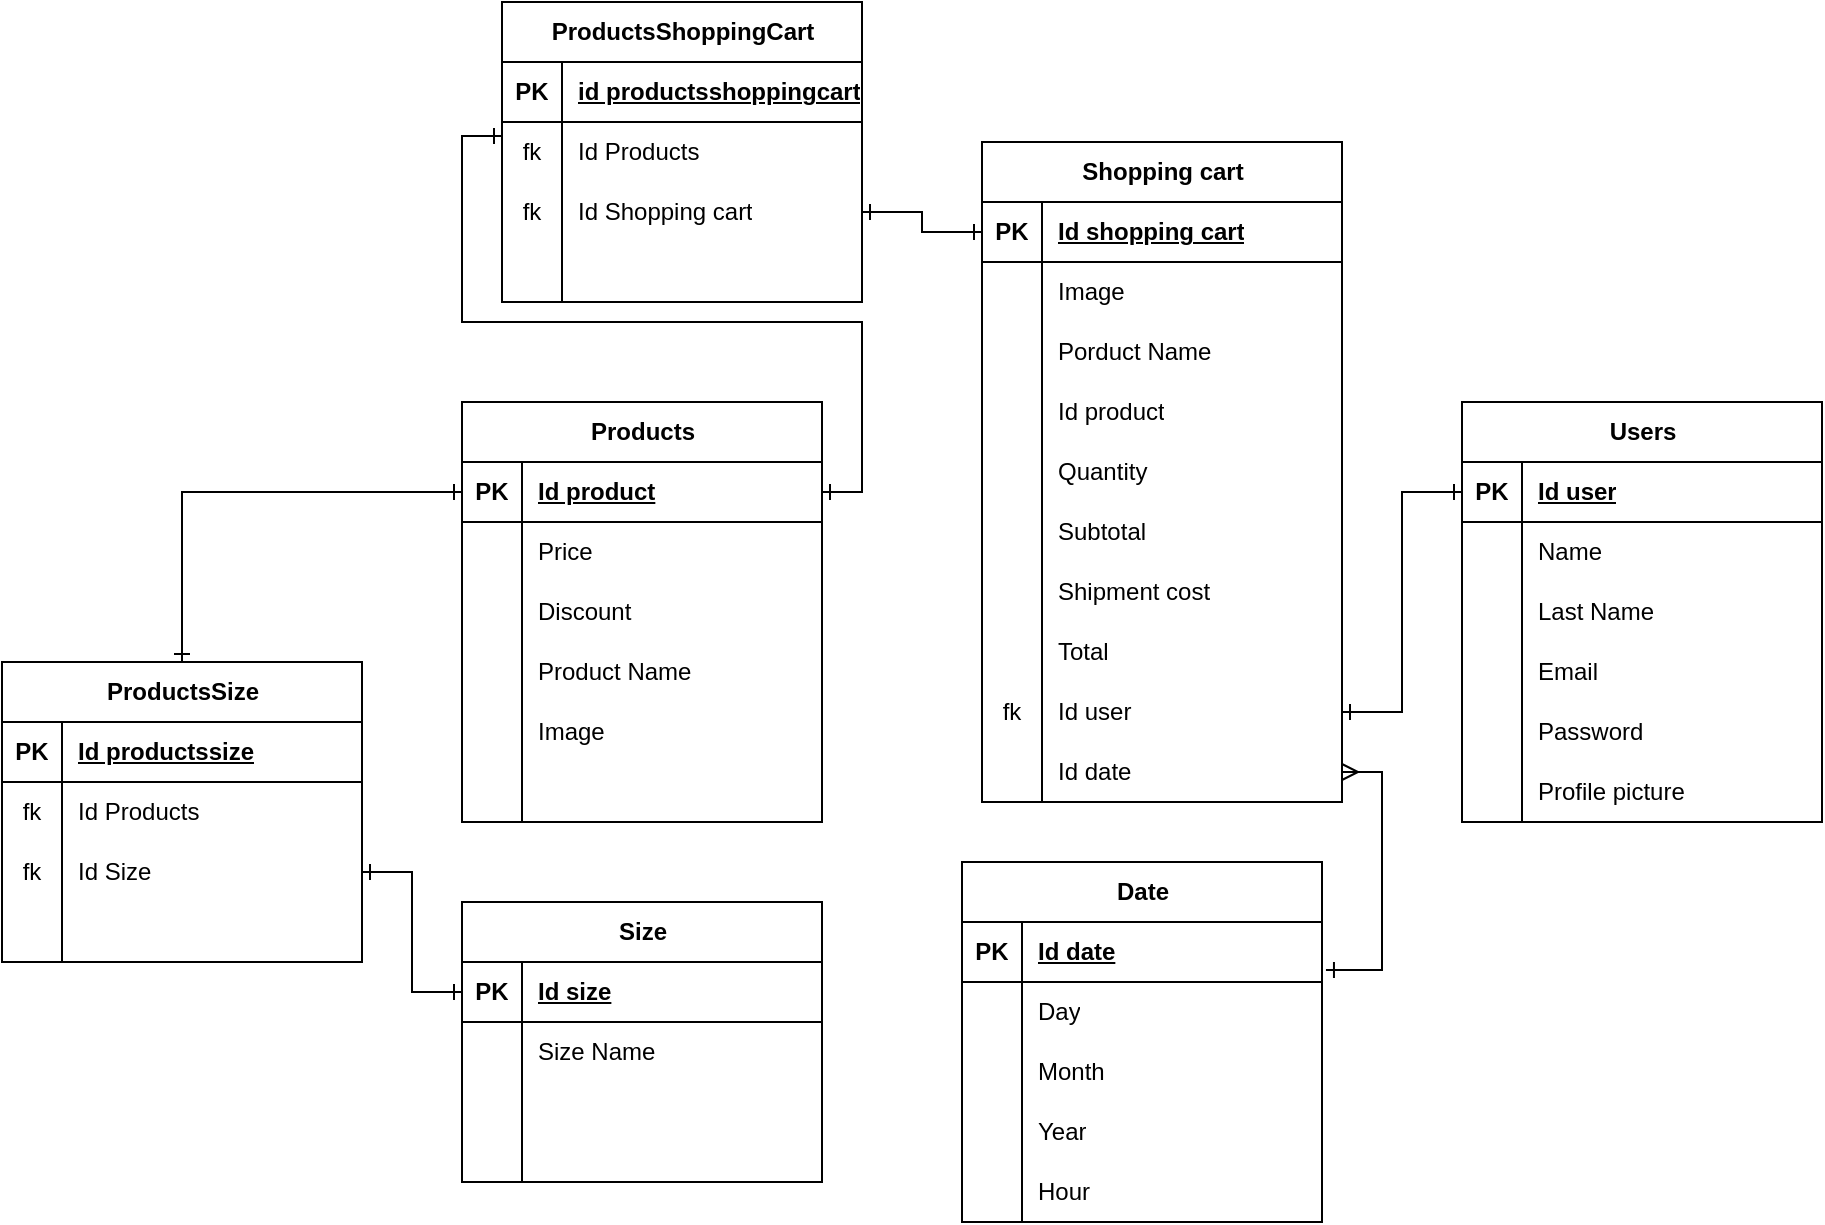 <mxfile>
    <diagram id="R2lEEEUBdFMjLlhIrx00" name="Page-1">
        <mxGraphModel dx="1878" dy="398" grid="1" gridSize="10" guides="1" tooltips="1" connect="1" arrows="1" fold="1" page="1" pageScale="1" pageWidth="850" pageHeight="1100" math="0" shadow="0" extFonts="Permanent Marker^https://fonts.googleapis.com/css?family=Permanent+Marker">
            <root>
                <mxCell id="0"/>
                <mxCell id="1" parent="0"/>
                <mxCell id="eGkO1TdmGo4mzxWNPMlX-27" value="Date" style="shape=table;startSize=30;container=1;collapsible=1;childLayout=tableLayout;fixedRows=1;rowLines=0;fontStyle=1;align=center;resizeLast=1;html=1;" parent="1" vertex="1">
                    <mxGeometry x="400" y="560" width="180" height="180" as="geometry"/>
                </mxCell>
                <mxCell id="eGkO1TdmGo4mzxWNPMlX-28" value="" style="shape=tableRow;horizontal=0;startSize=0;swimlaneHead=0;swimlaneBody=0;fillColor=none;collapsible=0;dropTarget=0;points=[[0,0.5],[1,0.5]];portConstraint=eastwest;top=0;left=0;right=0;bottom=1;" parent="eGkO1TdmGo4mzxWNPMlX-27" vertex="1">
                    <mxGeometry y="30" width="180" height="30" as="geometry"/>
                </mxCell>
                <mxCell id="eGkO1TdmGo4mzxWNPMlX-29" value="PK" style="shape=partialRectangle;connectable=0;fillColor=none;top=0;left=0;bottom=0;right=0;fontStyle=1;overflow=hidden;whiteSpace=wrap;html=1;" parent="eGkO1TdmGo4mzxWNPMlX-28" vertex="1">
                    <mxGeometry width="30" height="30" as="geometry">
                        <mxRectangle width="30" height="30" as="alternateBounds"/>
                    </mxGeometry>
                </mxCell>
                <mxCell id="eGkO1TdmGo4mzxWNPMlX-30" value="Id date" style="shape=partialRectangle;connectable=0;fillColor=none;top=0;left=0;bottom=0;right=0;align=left;spacingLeft=6;fontStyle=5;overflow=hidden;whiteSpace=wrap;html=1;" parent="eGkO1TdmGo4mzxWNPMlX-28" vertex="1">
                    <mxGeometry x="30" width="150" height="30" as="geometry">
                        <mxRectangle width="150" height="30" as="alternateBounds"/>
                    </mxGeometry>
                </mxCell>
                <mxCell id="eGkO1TdmGo4mzxWNPMlX-31" value="" style="shape=tableRow;horizontal=0;startSize=0;swimlaneHead=0;swimlaneBody=0;fillColor=none;collapsible=0;dropTarget=0;points=[[0,0.5],[1,0.5]];portConstraint=eastwest;top=0;left=0;right=0;bottom=0;" parent="eGkO1TdmGo4mzxWNPMlX-27" vertex="1">
                    <mxGeometry y="60" width="180" height="30" as="geometry"/>
                </mxCell>
                <mxCell id="eGkO1TdmGo4mzxWNPMlX-32" value="" style="shape=partialRectangle;connectable=0;fillColor=none;top=0;left=0;bottom=0;right=0;editable=1;overflow=hidden;whiteSpace=wrap;html=1;" parent="eGkO1TdmGo4mzxWNPMlX-31" vertex="1">
                    <mxGeometry width="30" height="30" as="geometry">
                        <mxRectangle width="30" height="30" as="alternateBounds"/>
                    </mxGeometry>
                </mxCell>
                <mxCell id="eGkO1TdmGo4mzxWNPMlX-33" value="Day" style="shape=partialRectangle;connectable=0;fillColor=none;top=0;left=0;bottom=0;right=0;align=left;spacingLeft=6;overflow=hidden;whiteSpace=wrap;html=1;" parent="eGkO1TdmGo4mzxWNPMlX-31" vertex="1">
                    <mxGeometry x="30" width="150" height="30" as="geometry">
                        <mxRectangle width="150" height="30" as="alternateBounds"/>
                    </mxGeometry>
                </mxCell>
                <mxCell id="eGkO1TdmGo4mzxWNPMlX-37" value="" style="shape=tableRow;horizontal=0;startSize=0;swimlaneHead=0;swimlaneBody=0;fillColor=none;collapsible=0;dropTarget=0;points=[[0,0.5],[1,0.5]];portConstraint=eastwest;top=0;left=0;right=0;bottom=0;" parent="eGkO1TdmGo4mzxWNPMlX-27" vertex="1">
                    <mxGeometry y="90" width="180" height="30" as="geometry"/>
                </mxCell>
                <mxCell id="eGkO1TdmGo4mzxWNPMlX-38" value="" style="shape=partialRectangle;connectable=0;fillColor=none;top=0;left=0;bottom=0;right=0;editable=1;overflow=hidden;whiteSpace=wrap;html=1;" parent="eGkO1TdmGo4mzxWNPMlX-37" vertex="1">
                    <mxGeometry width="30" height="30" as="geometry">
                        <mxRectangle width="30" height="30" as="alternateBounds"/>
                    </mxGeometry>
                </mxCell>
                <mxCell id="eGkO1TdmGo4mzxWNPMlX-39" value="Month" style="shape=partialRectangle;connectable=0;fillColor=none;top=0;left=0;bottom=0;right=0;align=left;spacingLeft=6;overflow=hidden;whiteSpace=wrap;html=1;" parent="eGkO1TdmGo4mzxWNPMlX-37" vertex="1">
                    <mxGeometry x="30" width="150" height="30" as="geometry">
                        <mxRectangle width="150" height="30" as="alternateBounds"/>
                    </mxGeometry>
                </mxCell>
                <mxCell id="EqDJo7DRya3hoh7ugbLT-4" value="" style="shape=tableRow;horizontal=0;startSize=0;swimlaneHead=0;swimlaneBody=0;fillColor=none;collapsible=0;dropTarget=0;points=[[0,0.5],[1,0.5]];portConstraint=eastwest;top=0;left=0;right=0;bottom=0;" parent="eGkO1TdmGo4mzxWNPMlX-27" vertex="1">
                    <mxGeometry y="120" width="180" height="30" as="geometry"/>
                </mxCell>
                <mxCell id="EqDJo7DRya3hoh7ugbLT-5" value="" style="shape=partialRectangle;connectable=0;fillColor=none;top=0;left=0;bottom=0;right=0;editable=1;overflow=hidden;whiteSpace=wrap;html=1;" parent="EqDJo7DRya3hoh7ugbLT-4" vertex="1">
                    <mxGeometry width="30" height="30" as="geometry">
                        <mxRectangle width="30" height="30" as="alternateBounds"/>
                    </mxGeometry>
                </mxCell>
                <mxCell id="EqDJo7DRya3hoh7ugbLT-6" value="Year" style="shape=partialRectangle;connectable=0;fillColor=none;top=0;left=0;bottom=0;right=0;align=left;spacingLeft=6;overflow=hidden;whiteSpace=wrap;html=1;" parent="EqDJo7DRya3hoh7ugbLT-4" vertex="1">
                    <mxGeometry x="30" width="150" height="30" as="geometry">
                        <mxRectangle width="150" height="30" as="alternateBounds"/>
                    </mxGeometry>
                </mxCell>
                <mxCell id="EqDJo7DRya3hoh7ugbLT-7" value="" style="shape=tableRow;horizontal=0;startSize=0;swimlaneHead=0;swimlaneBody=0;fillColor=none;collapsible=0;dropTarget=0;points=[[0,0.5],[1,0.5]];portConstraint=eastwest;top=0;left=0;right=0;bottom=0;" parent="eGkO1TdmGo4mzxWNPMlX-27" vertex="1">
                    <mxGeometry y="150" width="180" height="30" as="geometry"/>
                </mxCell>
                <mxCell id="EqDJo7DRya3hoh7ugbLT-8" value="" style="shape=partialRectangle;connectable=0;fillColor=none;top=0;left=0;bottom=0;right=0;editable=1;overflow=hidden;whiteSpace=wrap;html=1;" parent="EqDJo7DRya3hoh7ugbLT-7" vertex="1">
                    <mxGeometry width="30" height="30" as="geometry">
                        <mxRectangle width="30" height="30" as="alternateBounds"/>
                    </mxGeometry>
                </mxCell>
                <mxCell id="EqDJo7DRya3hoh7ugbLT-9" value="Hour" style="shape=partialRectangle;connectable=0;fillColor=none;top=0;left=0;bottom=0;right=0;align=left;spacingLeft=6;overflow=hidden;whiteSpace=wrap;html=1;" parent="EqDJo7DRya3hoh7ugbLT-7" vertex="1">
                    <mxGeometry x="30" width="150" height="30" as="geometry">
                        <mxRectangle width="150" height="30" as="alternateBounds"/>
                    </mxGeometry>
                </mxCell>
                <mxCell id="eGkO1TdmGo4mzxWNPMlX-40" value="Shopping cart" style="shape=table;startSize=30;container=1;collapsible=1;childLayout=tableLayout;fixedRows=1;rowLines=0;fontStyle=1;align=center;resizeLast=1;html=1;" parent="1" vertex="1">
                    <mxGeometry x="410" y="200" width="180" height="330" as="geometry"/>
                </mxCell>
                <mxCell id="eGkO1TdmGo4mzxWNPMlX-41" value="" style="shape=tableRow;horizontal=0;startSize=0;swimlaneHead=0;swimlaneBody=0;fillColor=none;collapsible=0;dropTarget=0;points=[[0,0.5],[1,0.5]];portConstraint=eastwest;top=0;left=0;right=0;bottom=1;" parent="eGkO1TdmGo4mzxWNPMlX-40" vertex="1">
                    <mxGeometry y="30" width="180" height="30" as="geometry"/>
                </mxCell>
                <mxCell id="eGkO1TdmGo4mzxWNPMlX-42" value="PK" style="shape=partialRectangle;connectable=0;fillColor=none;top=0;left=0;bottom=0;right=0;fontStyle=1;overflow=hidden;whiteSpace=wrap;html=1;" parent="eGkO1TdmGo4mzxWNPMlX-41" vertex="1">
                    <mxGeometry width="30" height="30" as="geometry">
                        <mxRectangle width="30" height="30" as="alternateBounds"/>
                    </mxGeometry>
                </mxCell>
                <mxCell id="eGkO1TdmGo4mzxWNPMlX-43" value="Id shopping cart" style="shape=partialRectangle;connectable=0;fillColor=none;top=0;left=0;bottom=0;right=0;align=left;spacingLeft=6;fontStyle=5;overflow=hidden;whiteSpace=wrap;html=1;" parent="eGkO1TdmGo4mzxWNPMlX-41" vertex="1">
                    <mxGeometry x="30" width="150" height="30" as="geometry">
                        <mxRectangle width="150" height="30" as="alternateBounds"/>
                    </mxGeometry>
                </mxCell>
                <mxCell id="eGkO1TdmGo4mzxWNPMlX-44" value="" style="shape=tableRow;horizontal=0;startSize=0;swimlaneHead=0;swimlaneBody=0;fillColor=none;collapsible=0;dropTarget=0;points=[[0,0.5],[1,0.5]];portConstraint=eastwest;top=0;left=0;right=0;bottom=0;" parent="eGkO1TdmGo4mzxWNPMlX-40" vertex="1">
                    <mxGeometry y="60" width="180" height="30" as="geometry"/>
                </mxCell>
                <mxCell id="eGkO1TdmGo4mzxWNPMlX-45" value="" style="shape=partialRectangle;connectable=0;fillColor=none;top=0;left=0;bottom=0;right=0;editable=1;overflow=hidden;whiteSpace=wrap;html=1;" parent="eGkO1TdmGo4mzxWNPMlX-44" vertex="1">
                    <mxGeometry width="30" height="30" as="geometry">
                        <mxRectangle width="30" height="30" as="alternateBounds"/>
                    </mxGeometry>
                </mxCell>
                <mxCell id="eGkO1TdmGo4mzxWNPMlX-46" value="Image" style="shape=partialRectangle;connectable=0;fillColor=none;top=0;left=0;bottom=0;right=0;align=left;spacingLeft=6;overflow=hidden;whiteSpace=wrap;html=1;" parent="eGkO1TdmGo4mzxWNPMlX-44" vertex="1">
                    <mxGeometry x="30" width="150" height="30" as="geometry">
                        <mxRectangle width="150" height="30" as="alternateBounds"/>
                    </mxGeometry>
                </mxCell>
                <mxCell id="eGkO1TdmGo4mzxWNPMlX-47" value="" style="shape=tableRow;horizontal=0;startSize=0;swimlaneHead=0;swimlaneBody=0;fillColor=none;collapsible=0;dropTarget=0;points=[[0,0.5],[1,0.5]];portConstraint=eastwest;top=0;left=0;right=0;bottom=0;" parent="eGkO1TdmGo4mzxWNPMlX-40" vertex="1">
                    <mxGeometry y="90" width="180" height="30" as="geometry"/>
                </mxCell>
                <mxCell id="eGkO1TdmGo4mzxWNPMlX-48" value="" style="shape=partialRectangle;connectable=0;fillColor=none;top=0;left=0;bottom=0;right=0;editable=1;overflow=hidden;whiteSpace=wrap;html=1;" parent="eGkO1TdmGo4mzxWNPMlX-47" vertex="1">
                    <mxGeometry width="30" height="30" as="geometry">
                        <mxRectangle width="30" height="30" as="alternateBounds"/>
                    </mxGeometry>
                </mxCell>
                <mxCell id="eGkO1TdmGo4mzxWNPMlX-49" value="Porduct Name" style="shape=partialRectangle;connectable=0;fillColor=none;top=0;left=0;bottom=0;right=0;align=left;spacingLeft=6;overflow=hidden;whiteSpace=wrap;html=1;" parent="eGkO1TdmGo4mzxWNPMlX-47" vertex="1">
                    <mxGeometry x="30" width="150" height="30" as="geometry">
                        <mxRectangle width="150" height="30" as="alternateBounds"/>
                    </mxGeometry>
                </mxCell>
                <mxCell id="eGkO1TdmGo4mzxWNPMlX-50" value="" style="shape=tableRow;horizontal=0;startSize=0;swimlaneHead=0;swimlaneBody=0;fillColor=none;collapsible=0;dropTarget=0;points=[[0,0.5],[1,0.5]];portConstraint=eastwest;top=0;left=0;right=0;bottom=0;" parent="eGkO1TdmGo4mzxWNPMlX-40" vertex="1">
                    <mxGeometry y="120" width="180" height="30" as="geometry"/>
                </mxCell>
                <mxCell id="eGkO1TdmGo4mzxWNPMlX-51" value="" style="shape=partialRectangle;connectable=0;fillColor=none;top=0;left=0;bottom=0;right=0;editable=1;overflow=hidden;whiteSpace=wrap;html=1;" parent="eGkO1TdmGo4mzxWNPMlX-50" vertex="1">
                    <mxGeometry width="30" height="30" as="geometry">
                        <mxRectangle width="30" height="30" as="alternateBounds"/>
                    </mxGeometry>
                </mxCell>
                <mxCell id="eGkO1TdmGo4mzxWNPMlX-52" value="Id product&lt;br&gt;" style="shape=partialRectangle;connectable=0;fillColor=none;top=0;left=0;bottom=0;right=0;align=left;spacingLeft=6;overflow=hidden;whiteSpace=wrap;html=1;" parent="eGkO1TdmGo4mzxWNPMlX-50" vertex="1">
                    <mxGeometry x="30" width="150" height="30" as="geometry">
                        <mxRectangle width="150" height="30" as="alternateBounds"/>
                    </mxGeometry>
                </mxCell>
                <mxCell id="eGkO1TdmGo4mzxWNPMlX-92" value="" style="shape=tableRow;horizontal=0;startSize=0;swimlaneHead=0;swimlaneBody=0;fillColor=none;collapsible=0;dropTarget=0;points=[[0,0.5],[1,0.5]];portConstraint=eastwest;top=0;left=0;right=0;bottom=0;" parent="eGkO1TdmGo4mzxWNPMlX-40" vertex="1">
                    <mxGeometry y="150" width="180" height="30" as="geometry"/>
                </mxCell>
                <mxCell id="eGkO1TdmGo4mzxWNPMlX-93" value="" style="shape=partialRectangle;connectable=0;fillColor=none;top=0;left=0;bottom=0;right=0;editable=1;overflow=hidden;whiteSpace=wrap;html=1;" parent="eGkO1TdmGo4mzxWNPMlX-92" vertex="1">
                    <mxGeometry width="30" height="30" as="geometry">
                        <mxRectangle width="30" height="30" as="alternateBounds"/>
                    </mxGeometry>
                </mxCell>
                <mxCell id="eGkO1TdmGo4mzxWNPMlX-94" value="Quantity" style="shape=partialRectangle;connectable=0;fillColor=none;top=0;left=0;bottom=0;right=0;align=left;spacingLeft=6;overflow=hidden;whiteSpace=wrap;html=1;" parent="eGkO1TdmGo4mzxWNPMlX-92" vertex="1">
                    <mxGeometry x="30" width="150" height="30" as="geometry">
                        <mxRectangle width="150" height="30" as="alternateBounds"/>
                    </mxGeometry>
                </mxCell>
                <mxCell id="eGkO1TdmGo4mzxWNPMlX-95" value="" style="shape=tableRow;horizontal=0;startSize=0;swimlaneHead=0;swimlaneBody=0;fillColor=none;collapsible=0;dropTarget=0;points=[[0,0.5],[1,0.5]];portConstraint=eastwest;top=0;left=0;right=0;bottom=0;" parent="eGkO1TdmGo4mzxWNPMlX-40" vertex="1">
                    <mxGeometry y="180" width="180" height="30" as="geometry"/>
                </mxCell>
                <mxCell id="eGkO1TdmGo4mzxWNPMlX-96" value="" style="shape=partialRectangle;connectable=0;fillColor=none;top=0;left=0;bottom=0;right=0;editable=1;overflow=hidden;whiteSpace=wrap;html=1;" parent="eGkO1TdmGo4mzxWNPMlX-95" vertex="1">
                    <mxGeometry width="30" height="30" as="geometry">
                        <mxRectangle width="30" height="30" as="alternateBounds"/>
                    </mxGeometry>
                </mxCell>
                <mxCell id="eGkO1TdmGo4mzxWNPMlX-97" value="Subtotal" style="shape=partialRectangle;connectable=0;fillColor=none;top=0;left=0;bottom=0;right=0;align=left;spacingLeft=6;overflow=hidden;whiteSpace=wrap;html=1;" parent="eGkO1TdmGo4mzxWNPMlX-95" vertex="1">
                    <mxGeometry x="30" width="150" height="30" as="geometry">
                        <mxRectangle width="150" height="30" as="alternateBounds"/>
                    </mxGeometry>
                </mxCell>
                <mxCell id="eGkO1TdmGo4mzxWNPMlX-98" value="" style="shape=tableRow;horizontal=0;startSize=0;swimlaneHead=0;swimlaneBody=0;fillColor=none;collapsible=0;dropTarget=0;points=[[0,0.5],[1,0.5]];portConstraint=eastwest;top=0;left=0;right=0;bottom=0;" parent="eGkO1TdmGo4mzxWNPMlX-40" vertex="1">
                    <mxGeometry y="210" width="180" height="30" as="geometry"/>
                </mxCell>
                <mxCell id="eGkO1TdmGo4mzxWNPMlX-99" value="" style="shape=partialRectangle;connectable=0;fillColor=none;top=0;left=0;bottom=0;right=0;editable=1;overflow=hidden;whiteSpace=wrap;html=1;" parent="eGkO1TdmGo4mzxWNPMlX-98" vertex="1">
                    <mxGeometry width="30" height="30" as="geometry">
                        <mxRectangle width="30" height="30" as="alternateBounds"/>
                    </mxGeometry>
                </mxCell>
                <mxCell id="eGkO1TdmGo4mzxWNPMlX-100" value="Shipment cost" style="shape=partialRectangle;connectable=0;fillColor=none;top=0;left=0;bottom=0;right=0;align=left;spacingLeft=6;overflow=hidden;whiteSpace=wrap;html=1;" parent="eGkO1TdmGo4mzxWNPMlX-98" vertex="1">
                    <mxGeometry x="30" width="150" height="30" as="geometry">
                        <mxRectangle width="150" height="30" as="alternateBounds"/>
                    </mxGeometry>
                </mxCell>
                <mxCell id="eGkO1TdmGo4mzxWNPMlX-101" value="" style="shape=tableRow;horizontal=0;startSize=0;swimlaneHead=0;swimlaneBody=0;fillColor=none;collapsible=0;dropTarget=0;points=[[0,0.5],[1,0.5]];portConstraint=eastwest;top=0;left=0;right=0;bottom=0;" parent="eGkO1TdmGo4mzxWNPMlX-40" vertex="1">
                    <mxGeometry y="240" width="180" height="30" as="geometry"/>
                </mxCell>
                <mxCell id="eGkO1TdmGo4mzxWNPMlX-102" value="" style="shape=partialRectangle;connectable=0;fillColor=none;top=0;left=0;bottom=0;right=0;editable=1;overflow=hidden;whiteSpace=wrap;html=1;" parent="eGkO1TdmGo4mzxWNPMlX-101" vertex="1">
                    <mxGeometry width="30" height="30" as="geometry">
                        <mxRectangle width="30" height="30" as="alternateBounds"/>
                    </mxGeometry>
                </mxCell>
                <mxCell id="eGkO1TdmGo4mzxWNPMlX-103" value="Total" style="shape=partialRectangle;connectable=0;fillColor=none;top=0;left=0;bottom=0;right=0;align=left;spacingLeft=6;overflow=hidden;whiteSpace=wrap;html=1;" parent="eGkO1TdmGo4mzxWNPMlX-101" vertex="1">
                    <mxGeometry x="30" width="150" height="30" as="geometry">
                        <mxRectangle width="150" height="30" as="alternateBounds"/>
                    </mxGeometry>
                </mxCell>
                <mxCell id="eGkO1TdmGo4mzxWNPMlX-104" value="" style="shape=tableRow;horizontal=0;startSize=0;swimlaneHead=0;swimlaneBody=0;fillColor=none;collapsible=0;dropTarget=0;points=[[0,0.5],[1,0.5]];portConstraint=eastwest;top=0;left=0;right=0;bottom=0;" parent="eGkO1TdmGo4mzxWNPMlX-40" vertex="1">
                    <mxGeometry y="270" width="180" height="30" as="geometry"/>
                </mxCell>
                <mxCell id="eGkO1TdmGo4mzxWNPMlX-105" value="fk" style="shape=partialRectangle;connectable=0;fillColor=none;top=0;left=0;bottom=0;right=0;editable=1;overflow=hidden;whiteSpace=wrap;html=1;" parent="eGkO1TdmGo4mzxWNPMlX-104" vertex="1">
                    <mxGeometry width="30" height="30" as="geometry">
                        <mxRectangle width="30" height="30" as="alternateBounds"/>
                    </mxGeometry>
                </mxCell>
                <mxCell id="eGkO1TdmGo4mzxWNPMlX-106" value="Id user" style="shape=partialRectangle;connectable=0;fillColor=none;top=0;left=0;bottom=0;right=0;align=left;spacingLeft=6;overflow=hidden;whiteSpace=wrap;html=1;" parent="eGkO1TdmGo4mzxWNPMlX-104" vertex="1">
                    <mxGeometry x="30" width="150" height="30" as="geometry">
                        <mxRectangle width="150" height="30" as="alternateBounds"/>
                    </mxGeometry>
                </mxCell>
                <mxCell id="eGkO1TdmGo4mzxWNPMlX-107" value="" style="shape=tableRow;horizontal=0;startSize=0;swimlaneHead=0;swimlaneBody=0;fillColor=none;collapsible=0;dropTarget=0;points=[[0,0.5],[1,0.5]];portConstraint=eastwest;top=0;left=0;right=0;bottom=0;" parent="eGkO1TdmGo4mzxWNPMlX-40" vertex="1">
                    <mxGeometry y="300" width="180" height="30" as="geometry"/>
                </mxCell>
                <mxCell id="eGkO1TdmGo4mzxWNPMlX-108" value="" style="shape=partialRectangle;connectable=0;fillColor=none;top=0;left=0;bottom=0;right=0;editable=1;overflow=hidden;whiteSpace=wrap;html=1;" parent="eGkO1TdmGo4mzxWNPMlX-107" vertex="1">
                    <mxGeometry width="30" height="30" as="geometry">
                        <mxRectangle width="30" height="30" as="alternateBounds"/>
                    </mxGeometry>
                </mxCell>
                <mxCell id="eGkO1TdmGo4mzxWNPMlX-109" value="Id date" style="shape=partialRectangle;connectable=0;fillColor=none;top=0;left=0;bottom=0;right=0;align=left;spacingLeft=6;overflow=hidden;whiteSpace=wrap;html=1;" parent="eGkO1TdmGo4mzxWNPMlX-107" vertex="1">
                    <mxGeometry x="30" width="150" height="30" as="geometry">
                        <mxRectangle width="150" height="30" as="alternateBounds"/>
                    </mxGeometry>
                </mxCell>
                <mxCell id="eGkO1TdmGo4mzxWNPMlX-66" value="Products" style="shape=table;startSize=30;container=1;collapsible=1;childLayout=tableLayout;fixedRows=1;rowLines=0;fontStyle=1;align=center;resizeLast=1;html=1;" parent="1" vertex="1">
                    <mxGeometry x="150" y="330" width="180" height="210" as="geometry"/>
                </mxCell>
                <mxCell id="eGkO1TdmGo4mzxWNPMlX-67" value="" style="shape=tableRow;horizontal=0;startSize=0;swimlaneHead=0;swimlaneBody=0;fillColor=none;collapsible=0;dropTarget=0;points=[[0,0.5],[1,0.5]];portConstraint=eastwest;top=0;left=0;right=0;bottom=1;" parent="eGkO1TdmGo4mzxWNPMlX-66" vertex="1">
                    <mxGeometry y="30" width="180" height="30" as="geometry"/>
                </mxCell>
                <mxCell id="eGkO1TdmGo4mzxWNPMlX-68" value="PK" style="shape=partialRectangle;connectable=0;fillColor=none;top=0;left=0;bottom=0;right=0;fontStyle=1;overflow=hidden;whiteSpace=wrap;html=1;" parent="eGkO1TdmGo4mzxWNPMlX-67" vertex="1">
                    <mxGeometry width="30" height="30" as="geometry">
                        <mxRectangle width="30" height="30" as="alternateBounds"/>
                    </mxGeometry>
                </mxCell>
                <mxCell id="eGkO1TdmGo4mzxWNPMlX-69" value="Id product" style="shape=partialRectangle;connectable=0;fillColor=none;top=0;left=0;bottom=0;right=0;align=left;spacingLeft=6;fontStyle=5;overflow=hidden;whiteSpace=wrap;html=1;" parent="eGkO1TdmGo4mzxWNPMlX-67" vertex="1">
                    <mxGeometry x="30" width="150" height="30" as="geometry">
                        <mxRectangle width="150" height="30" as="alternateBounds"/>
                    </mxGeometry>
                </mxCell>
                <mxCell id="eGkO1TdmGo4mzxWNPMlX-70" value="" style="shape=tableRow;horizontal=0;startSize=0;swimlaneHead=0;swimlaneBody=0;fillColor=none;collapsible=0;dropTarget=0;points=[[0,0.5],[1,0.5]];portConstraint=eastwest;top=0;left=0;right=0;bottom=0;" parent="eGkO1TdmGo4mzxWNPMlX-66" vertex="1">
                    <mxGeometry y="60" width="180" height="30" as="geometry"/>
                </mxCell>
                <mxCell id="eGkO1TdmGo4mzxWNPMlX-71" value="" style="shape=partialRectangle;connectable=0;fillColor=none;top=0;left=0;bottom=0;right=0;editable=1;overflow=hidden;whiteSpace=wrap;html=1;" parent="eGkO1TdmGo4mzxWNPMlX-70" vertex="1">
                    <mxGeometry width="30" height="30" as="geometry">
                        <mxRectangle width="30" height="30" as="alternateBounds"/>
                    </mxGeometry>
                </mxCell>
                <mxCell id="eGkO1TdmGo4mzxWNPMlX-72" value="Price" style="shape=partialRectangle;connectable=0;fillColor=none;top=0;left=0;bottom=0;right=0;align=left;spacingLeft=6;overflow=hidden;whiteSpace=wrap;html=1;" parent="eGkO1TdmGo4mzxWNPMlX-70" vertex="1">
                    <mxGeometry x="30" width="150" height="30" as="geometry">
                        <mxRectangle width="150" height="30" as="alternateBounds"/>
                    </mxGeometry>
                </mxCell>
                <mxCell id="eGkO1TdmGo4mzxWNPMlX-73" value="" style="shape=tableRow;horizontal=0;startSize=0;swimlaneHead=0;swimlaneBody=0;fillColor=none;collapsible=0;dropTarget=0;points=[[0,0.5],[1,0.5]];portConstraint=eastwest;top=0;left=0;right=0;bottom=0;" parent="eGkO1TdmGo4mzxWNPMlX-66" vertex="1">
                    <mxGeometry y="90" width="180" height="30" as="geometry"/>
                </mxCell>
                <mxCell id="eGkO1TdmGo4mzxWNPMlX-74" value="" style="shape=partialRectangle;connectable=0;fillColor=none;top=0;left=0;bottom=0;right=0;editable=1;overflow=hidden;whiteSpace=wrap;html=1;" parent="eGkO1TdmGo4mzxWNPMlX-73" vertex="1">
                    <mxGeometry width="30" height="30" as="geometry">
                        <mxRectangle width="30" height="30" as="alternateBounds"/>
                    </mxGeometry>
                </mxCell>
                <mxCell id="eGkO1TdmGo4mzxWNPMlX-75" value="Discount" style="shape=partialRectangle;connectable=0;fillColor=none;top=0;left=0;bottom=0;right=0;align=left;spacingLeft=6;overflow=hidden;whiteSpace=wrap;html=1;" parent="eGkO1TdmGo4mzxWNPMlX-73" vertex="1">
                    <mxGeometry x="30" width="150" height="30" as="geometry">
                        <mxRectangle width="150" height="30" as="alternateBounds"/>
                    </mxGeometry>
                </mxCell>
                <mxCell id="eGkO1TdmGo4mzxWNPMlX-76" value="" style="shape=tableRow;horizontal=0;startSize=0;swimlaneHead=0;swimlaneBody=0;fillColor=none;collapsible=0;dropTarget=0;points=[[0,0.5],[1,0.5]];portConstraint=eastwest;top=0;left=0;right=0;bottom=0;" parent="eGkO1TdmGo4mzxWNPMlX-66" vertex="1">
                    <mxGeometry y="120" width="180" height="30" as="geometry"/>
                </mxCell>
                <mxCell id="eGkO1TdmGo4mzxWNPMlX-77" value="" style="shape=partialRectangle;connectable=0;fillColor=none;top=0;left=0;bottom=0;right=0;editable=1;overflow=hidden;whiteSpace=wrap;html=1;" parent="eGkO1TdmGo4mzxWNPMlX-76" vertex="1">
                    <mxGeometry width="30" height="30" as="geometry">
                        <mxRectangle width="30" height="30" as="alternateBounds"/>
                    </mxGeometry>
                </mxCell>
                <mxCell id="eGkO1TdmGo4mzxWNPMlX-78" value="Product Name" style="shape=partialRectangle;connectable=0;fillColor=none;top=0;left=0;bottom=0;right=0;align=left;spacingLeft=6;overflow=hidden;whiteSpace=wrap;html=1;" parent="eGkO1TdmGo4mzxWNPMlX-76" vertex="1">
                    <mxGeometry x="30" width="150" height="30" as="geometry">
                        <mxRectangle width="150" height="30" as="alternateBounds"/>
                    </mxGeometry>
                </mxCell>
                <mxCell id="eGkO1TdmGo4mzxWNPMlX-110" value="" style="shape=tableRow;horizontal=0;startSize=0;swimlaneHead=0;swimlaneBody=0;fillColor=none;collapsible=0;dropTarget=0;points=[[0,0.5],[1,0.5]];portConstraint=eastwest;top=0;left=0;right=0;bottom=0;" parent="eGkO1TdmGo4mzxWNPMlX-66" vertex="1">
                    <mxGeometry y="150" width="180" height="30" as="geometry"/>
                </mxCell>
                <mxCell id="eGkO1TdmGo4mzxWNPMlX-111" value="" style="shape=partialRectangle;connectable=0;fillColor=none;top=0;left=0;bottom=0;right=0;editable=1;overflow=hidden;whiteSpace=wrap;html=1;" parent="eGkO1TdmGo4mzxWNPMlX-110" vertex="1">
                    <mxGeometry width="30" height="30" as="geometry">
                        <mxRectangle width="30" height="30" as="alternateBounds"/>
                    </mxGeometry>
                </mxCell>
                <mxCell id="eGkO1TdmGo4mzxWNPMlX-112" value="Image" style="shape=partialRectangle;connectable=0;fillColor=none;top=0;left=0;bottom=0;right=0;align=left;spacingLeft=6;overflow=hidden;whiteSpace=wrap;html=1;" parent="eGkO1TdmGo4mzxWNPMlX-110" vertex="1">
                    <mxGeometry x="30" width="150" height="30" as="geometry">
                        <mxRectangle width="150" height="30" as="alternateBounds"/>
                    </mxGeometry>
                </mxCell>
                <mxCell id="eGkO1TdmGo4mzxWNPMlX-113" value="" style="shape=tableRow;horizontal=0;startSize=0;swimlaneHead=0;swimlaneBody=0;fillColor=none;collapsible=0;dropTarget=0;points=[[0,0.5],[1,0.5]];portConstraint=eastwest;top=0;left=0;right=0;bottom=0;" parent="eGkO1TdmGo4mzxWNPMlX-66" vertex="1">
                    <mxGeometry y="180" width="180" height="30" as="geometry"/>
                </mxCell>
                <mxCell id="eGkO1TdmGo4mzxWNPMlX-114" value="" style="shape=partialRectangle;connectable=0;fillColor=none;top=0;left=0;bottom=0;right=0;editable=1;overflow=hidden;whiteSpace=wrap;html=1;" parent="eGkO1TdmGo4mzxWNPMlX-113" vertex="1">
                    <mxGeometry width="30" height="30" as="geometry">
                        <mxRectangle width="30" height="30" as="alternateBounds"/>
                    </mxGeometry>
                </mxCell>
                <mxCell id="eGkO1TdmGo4mzxWNPMlX-115" value="" style="shape=partialRectangle;connectable=0;fillColor=none;top=0;left=0;bottom=0;right=0;align=left;spacingLeft=6;overflow=hidden;whiteSpace=wrap;html=1;" parent="eGkO1TdmGo4mzxWNPMlX-113" vertex="1">
                    <mxGeometry x="30" width="150" height="30" as="geometry">
                        <mxRectangle width="150" height="30" as="alternateBounds"/>
                    </mxGeometry>
                </mxCell>
                <mxCell id="eGkO1TdmGo4mzxWNPMlX-79" value="Size" style="shape=table;startSize=30;container=1;collapsible=1;childLayout=tableLayout;fixedRows=1;rowLines=0;fontStyle=1;align=center;resizeLast=1;html=1;" parent="1" vertex="1">
                    <mxGeometry x="150" y="580" width="180" height="140" as="geometry"/>
                </mxCell>
                <mxCell id="eGkO1TdmGo4mzxWNPMlX-80" value="" style="shape=tableRow;horizontal=0;startSize=0;swimlaneHead=0;swimlaneBody=0;fillColor=none;collapsible=0;dropTarget=0;points=[[0,0.5],[1,0.5]];portConstraint=eastwest;top=0;left=0;right=0;bottom=1;" parent="eGkO1TdmGo4mzxWNPMlX-79" vertex="1">
                    <mxGeometry y="30" width="180" height="30" as="geometry"/>
                </mxCell>
                <mxCell id="eGkO1TdmGo4mzxWNPMlX-81" value="PK" style="shape=partialRectangle;connectable=0;fillColor=none;top=0;left=0;bottom=0;right=0;fontStyle=1;overflow=hidden;whiteSpace=wrap;html=1;" parent="eGkO1TdmGo4mzxWNPMlX-80" vertex="1">
                    <mxGeometry width="30" height="30" as="geometry">
                        <mxRectangle width="30" height="30" as="alternateBounds"/>
                    </mxGeometry>
                </mxCell>
                <mxCell id="eGkO1TdmGo4mzxWNPMlX-82" value="Id size" style="shape=partialRectangle;connectable=0;fillColor=none;top=0;left=0;bottom=0;right=0;align=left;spacingLeft=6;fontStyle=5;overflow=hidden;whiteSpace=wrap;html=1;" parent="eGkO1TdmGo4mzxWNPMlX-80" vertex="1">
                    <mxGeometry x="30" width="150" height="30" as="geometry">
                        <mxRectangle width="150" height="30" as="alternateBounds"/>
                    </mxGeometry>
                </mxCell>
                <mxCell id="eGkO1TdmGo4mzxWNPMlX-83" value="" style="shape=tableRow;horizontal=0;startSize=0;swimlaneHead=0;swimlaneBody=0;fillColor=none;collapsible=0;dropTarget=0;points=[[0,0.5],[1,0.5]];portConstraint=eastwest;top=0;left=0;right=0;bottom=0;" parent="eGkO1TdmGo4mzxWNPMlX-79" vertex="1">
                    <mxGeometry y="60" width="180" height="30" as="geometry"/>
                </mxCell>
                <mxCell id="eGkO1TdmGo4mzxWNPMlX-84" value="" style="shape=partialRectangle;connectable=0;fillColor=none;top=0;left=0;bottom=0;right=0;editable=1;overflow=hidden;whiteSpace=wrap;html=1;" parent="eGkO1TdmGo4mzxWNPMlX-83" vertex="1">
                    <mxGeometry width="30" height="30" as="geometry">
                        <mxRectangle width="30" height="30" as="alternateBounds"/>
                    </mxGeometry>
                </mxCell>
                <mxCell id="eGkO1TdmGo4mzxWNPMlX-85" value="Size Name" style="shape=partialRectangle;connectable=0;fillColor=none;top=0;left=0;bottom=0;right=0;align=left;spacingLeft=6;overflow=hidden;whiteSpace=wrap;html=1;" parent="eGkO1TdmGo4mzxWNPMlX-83" vertex="1">
                    <mxGeometry x="30" width="150" height="30" as="geometry">
                        <mxRectangle width="150" height="30" as="alternateBounds"/>
                    </mxGeometry>
                </mxCell>
                <mxCell id="eGkO1TdmGo4mzxWNPMlX-86" value="" style="shape=tableRow;horizontal=0;startSize=0;swimlaneHead=0;swimlaneBody=0;fillColor=none;collapsible=0;dropTarget=0;points=[[0,0.5],[1,0.5]];portConstraint=eastwest;top=0;left=0;right=0;bottom=0;" parent="eGkO1TdmGo4mzxWNPMlX-79" vertex="1">
                    <mxGeometry y="90" width="180" height="20" as="geometry"/>
                </mxCell>
                <mxCell id="eGkO1TdmGo4mzxWNPMlX-87" value="" style="shape=partialRectangle;connectable=0;fillColor=none;top=0;left=0;bottom=0;right=0;editable=1;overflow=hidden;whiteSpace=wrap;html=1;" parent="eGkO1TdmGo4mzxWNPMlX-86" vertex="1">
                    <mxGeometry width="30" height="20" as="geometry">
                        <mxRectangle width="30" height="20" as="alternateBounds"/>
                    </mxGeometry>
                </mxCell>
                <mxCell id="eGkO1TdmGo4mzxWNPMlX-88" value="" style="shape=partialRectangle;connectable=0;fillColor=none;top=0;left=0;bottom=0;right=0;align=left;spacingLeft=6;overflow=hidden;whiteSpace=wrap;html=1;" parent="eGkO1TdmGo4mzxWNPMlX-86" vertex="1">
                    <mxGeometry x="30" width="150" height="20" as="geometry">
                        <mxRectangle width="150" height="20" as="alternateBounds"/>
                    </mxGeometry>
                </mxCell>
                <mxCell id="eGkO1TdmGo4mzxWNPMlX-89" value="" style="shape=tableRow;horizontal=0;startSize=0;swimlaneHead=0;swimlaneBody=0;fillColor=none;collapsible=0;dropTarget=0;points=[[0,0.5],[1,0.5]];portConstraint=eastwest;top=0;left=0;right=0;bottom=0;" parent="eGkO1TdmGo4mzxWNPMlX-79" vertex="1">
                    <mxGeometry y="110" width="180" height="30" as="geometry"/>
                </mxCell>
                <mxCell id="eGkO1TdmGo4mzxWNPMlX-90" value="" style="shape=partialRectangle;connectable=0;fillColor=none;top=0;left=0;bottom=0;right=0;editable=1;overflow=hidden;whiteSpace=wrap;html=1;" parent="eGkO1TdmGo4mzxWNPMlX-89" vertex="1">
                    <mxGeometry width="30" height="30" as="geometry">
                        <mxRectangle width="30" height="30" as="alternateBounds"/>
                    </mxGeometry>
                </mxCell>
                <mxCell id="eGkO1TdmGo4mzxWNPMlX-91" value="" style="shape=partialRectangle;connectable=0;fillColor=none;top=0;left=0;bottom=0;right=0;align=left;spacingLeft=6;overflow=hidden;whiteSpace=wrap;html=1;" parent="eGkO1TdmGo4mzxWNPMlX-89" vertex="1">
                    <mxGeometry x="30" width="150" height="30" as="geometry">
                        <mxRectangle width="150" height="30" as="alternateBounds"/>
                    </mxGeometry>
                </mxCell>
                <mxCell id="eGkO1TdmGo4mzxWNPMlX-155" value="Users" style="shape=table;startSize=30;container=1;collapsible=1;childLayout=tableLayout;fixedRows=1;rowLines=0;fontStyle=1;align=center;resizeLast=1;html=1;" parent="1" vertex="1">
                    <mxGeometry x="650" y="330" width="180" height="210" as="geometry"/>
                </mxCell>
                <mxCell id="eGkO1TdmGo4mzxWNPMlX-156" value="" style="shape=tableRow;horizontal=0;startSize=0;swimlaneHead=0;swimlaneBody=0;fillColor=none;collapsible=0;dropTarget=0;points=[[0,0.5],[1,0.5]];portConstraint=eastwest;top=0;left=0;right=0;bottom=1;" parent="eGkO1TdmGo4mzxWNPMlX-155" vertex="1">
                    <mxGeometry y="30" width="180" height="30" as="geometry"/>
                </mxCell>
                <mxCell id="eGkO1TdmGo4mzxWNPMlX-157" value="PK" style="shape=partialRectangle;connectable=0;fillColor=none;top=0;left=0;bottom=0;right=0;fontStyle=1;overflow=hidden;whiteSpace=wrap;html=1;" parent="eGkO1TdmGo4mzxWNPMlX-156" vertex="1">
                    <mxGeometry width="30" height="30" as="geometry">
                        <mxRectangle width="30" height="30" as="alternateBounds"/>
                    </mxGeometry>
                </mxCell>
                <mxCell id="eGkO1TdmGo4mzxWNPMlX-158" value="Id user" style="shape=partialRectangle;connectable=0;fillColor=none;top=0;left=0;bottom=0;right=0;align=left;spacingLeft=6;fontStyle=5;overflow=hidden;whiteSpace=wrap;html=1;" parent="eGkO1TdmGo4mzxWNPMlX-156" vertex="1">
                    <mxGeometry x="30" width="150" height="30" as="geometry">
                        <mxRectangle width="150" height="30" as="alternateBounds"/>
                    </mxGeometry>
                </mxCell>
                <mxCell id="eGkO1TdmGo4mzxWNPMlX-159" value="" style="shape=tableRow;horizontal=0;startSize=0;swimlaneHead=0;swimlaneBody=0;fillColor=none;collapsible=0;dropTarget=0;points=[[0,0.5],[1,0.5]];portConstraint=eastwest;top=0;left=0;right=0;bottom=0;" parent="eGkO1TdmGo4mzxWNPMlX-155" vertex="1">
                    <mxGeometry y="60" width="180" height="30" as="geometry"/>
                </mxCell>
                <mxCell id="eGkO1TdmGo4mzxWNPMlX-160" value="" style="shape=partialRectangle;connectable=0;fillColor=none;top=0;left=0;bottom=0;right=0;editable=1;overflow=hidden;whiteSpace=wrap;html=1;" parent="eGkO1TdmGo4mzxWNPMlX-159" vertex="1">
                    <mxGeometry width="30" height="30" as="geometry">
                        <mxRectangle width="30" height="30" as="alternateBounds"/>
                    </mxGeometry>
                </mxCell>
                <mxCell id="eGkO1TdmGo4mzxWNPMlX-161" value="Name" style="shape=partialRectangle;connectable=0;fillColor=none;top=0;left=0;bottom=0;right=0;align=left;spacingLeft=6;overflow=hidden;whiteSpace=wrap;html=1;" parent="eGkO1TdmGo4mzxWNPMlX-159" vertex="1">
                    <mxGeometry x="30" width="150" height="30" as="geometry">
                        <mxRectangle width="150" height="30" as="alternateBounds"/>
                    </mxGeometry>
                </mxCell>
                <mxCell id="eGkO1TdmGo4mzxWNPMlX-162" value="" style="shape=tableRow;horizontal=0;startSize=0;swimlaneHead=0;swimlaneBody=0;fillColor=none;collapsible=0;dropTarget=0;points=[[0,0.5],[1,0.5]];portConstraint=eastwest;top=0;left=0;right=0;bottom=0;" parent="eGkO1TdmGo4mzxWNPMlX-155" vertex="1">
                    <mxGeometry y="90" width="180" height="30" as="geometry"/>
                </mxCell>
                <mxCell id="eGkO1TdmGo4mzxWNPMlX-163" value="" style="shape=partialRectangle;connectable=0;fillColor=none;top=0;left=0;bottom=0;right=0;editable=1;overflow=hidden;whiteSpace=wrap;html=1;" parent="eGkO1TdmGo4mzxWNPMlX-162" vertex="1">
                    <mxGeometry width="30" height="30" as="geometry">
                        <mxRectangle width="30" height="30" as="alternateBounds"/>
                    </mxGeometry>
                </mxCell>
                <mxCell id="eGkO1TdmGo4mzxWNPMlX-164" value="Last Name" style="shape=partialRectangle;connectable=0;fillColor=none;top=0;left=0;bottom=0;right=0;align=left;spacingLeft=6;overflow=hidden;whiteSpace=wrap;html=1;" parent="eGkO1TdmGo4mzxWNPMlX-162" vertex="1">
                    <mxGeometry x="30" width="150" height="30" as="geometry">
                        <mxRectangle width="150" height="30" as="alternateBounds"/>
                    </mxGeometry>
                </mxCell>
                <mxCell id="eGkO1TdmGo4mzxWNPMlX-165" value="" style="shape=tableRow;horizontal=0;startSize=0;swimlaneHead=0;swimlaneBody=0;fillColor=none;collapsible=0;dropTarget=0;points=[[0,0.5],[1,0.5]];portConstraint=eastwest;top=0;left=0;right=0;bottom=0;" parent="eGkO1TdmGo4mzxWNPMlX-155" vertex="1">
                    <mxGeometry y="120" width="180" height="30" as="geometry"/>
                </mxCell>
                <mxCell id="eGkO1TdmGo4mzxWNPMlX-166" value="" style="shape=partialRectangle;connectable=0;fillColor=none;top=0;left=0;bottom=0;right=0;editable=1;overflow=hidden;whiteSpace=wrap;html=1;" parent="eGkO1TdmGo4mzxWNPMlX-165" vertex="1">
                    <mxGeometry width="30" height="30" as="geometry">
                        <mxRectangle width="30" height="30" as="alternateBounds"/>
                    </mxGeometry>
                </mxCell>
                <mxCell id="eGkO1TdmGo4mzxWNPMlX-167" value="Email" style="shape=partialRectangle;connectable=0;fillColor=none;top=0;left=0;bottom=0;right=0;align=left;spacingLeft=6;overflow=hidden;whiteSpace=wrap;html=1;" parent="eGkO1TdmGo4mzxWNPMlX-165" vertex="1">
                    <mxGeometry x="30" width="150" height="30" as="geometry">
                        <mxRectangle width="150" height="30" as="alternateBounds"/>
                    </mxGeometry>
                </mxCell>
                <mxCell id="eGkO1TdmGo4mzxWNPMlX-168" value="" style="shape=tableRow;horizontal=0;startSize=0;swimlaneHead=0;swimlaneBody=0;fillColor=none;collapsible=0;dropTarget=0;points=[[0,0.5],[1,0.5]];portConstraint=eastwest;top=0;left=0;right=0;bottom=0;" parent="eGkO1TdmGo4mzxWNPMlX-155" vertex="1">
                    <mxGeometry y="150" width="180" height="30" as="geometry"/>
                </mxCell>
                <mxCell id="eGkO1TdmGo4mzxWNPMlX-169" value="" style="shape=partialRectangle;connectable=0;fillColor=none;top=0;left=0;bottom=0;right=0;editable=1;overflow=hidden;whiteSpace=wrap;html=1;" parent="eGkO1TdmGo4mzxWNPMlX-168" vertex="1">
                    <mxGeometry width="30" height="30" as="geometry">
                        <mxRectangle width="30" height="30" as="alternateBounds"/>
                    </mxGeometry>
                </mxCell>
                <mxCell id="eGkO1TdmGo4mzxWNPMlX-170" value="Password" style="shape=partialRectangle;connectable=0;fillColor=none;top=0;left=0;bottom=0;right=0;align=left;spacingLeft=6;overflow=hidden;whiteSpace=wrap;html=1;" parent="eGkO1TdmGo4mzxWNPMlX-168" vertex="1">
                    <mxGeometry x="30" width="150" height="30" as="geometry">
                        <mxRectangle width="150" height="30" as="alternateBounds"/>
                    </mxGeometry>
                </mxCell>
                <mxCell id="eGkO1TdmGo4mzxWNPMlX-171" value="" style="shape=tableRow;horizontal=0;startSize=0;swimlaneHead=0;swimlaneBody=0;fillColor=none;collapsible=0;dropTarget=0;points=[[0,0.5],[1,0.5]];portConstraint=eastwest;top=0;left=0;right=0;bottom=0;" parent="eGkO1TdmGo4mzxWNPMlX-155" vertex="1">
                    <mxGeometry y="180" width="180" height="30" as="geometry"/>
                </mxCell>
                <mxCell id="eGkO1TdmGo4mzxWNPMlX-172" value="" style="shape=partialRectangle;connectable=0;fillColor=none;top=0;left=0;bottom=0;right=0;editable=1;overflow=hidden;whiteSpace=wrap;html=1;" parent="eGkO1TdmGo4mzxWNPMlX-171" vertex="1">
                    <mxGeometry width="30" height="30" as="geometry">
                        <mxRectangle width="30" height="30" as="alternateBounds"/>
                    </mxGeometry>
                </mxCell>
                <mxCell id="eGkO1TdmGo4mzxWNPMlX-173" value="Profile picture" style="shape=partialRectangle;connectable=0;fillColor=none;top=0;left=0;bottom=0;right=0;align=left;spacingLeft=6;overflow=hidden;whiteSpace=wrap;html=1;" parent="eGkO1TdmGo4mzxWNPMlX-171" vertex="1">
                    <mxGeometry x="30" width="150" height="30" as="geometry">
                        <mxRectangle width="150" height="30" as="alternateBounds"/>
                    </mxGeometry>
                </mxCell>
                <mxCell id="eGkO1TdmGo4mzxWNPMlX-176" style="edgeStyle=orthogonalEdgeStyle;rounded=0;orthogonalLoop=1;jettySize=auto;html=1;exitX=0;exitY=0.5;exitDx=0;exitDy=0;startArrow=ERone;startFill=0;endArrow=ERone;endFill=0;" parent="1" source="eGkO1TdmGo4mzxWNPMlX-156" target="eGkO1TdmGo4mzxWNPMlX-104" edge="1">
                    <mxGeometry relative="1" as="geometry"/>
                </mxCell>
                <mxCell id="eGkO1TdmGo4mzxWNPMlX-179" style="edgeStyle=orthogonalEdgeStyle;rounded=0;orthogonalLoop=1;jettySize=auto;html=1;exitX=1;exitY=0.5;exitDx=0;exitDy=0;entryX=1.011;entryY=0.8;entryDx=0;entryDy=0;entryPerimeter=0;startArrow=ERmany;startFill=0;endArrow=ERone;endFill=0;" parent="1" source="eGkO1TdmGo4mzxWNPMlX-107" target="eGkO1TdmGo4mzxWNPMlX-28" edge="1">
                    <mxGeometry relative="1" as="geometry"/>
                </mxCell>
                <mxCell id="eGkO1TdmGo4mzxWNPMlX-180" value="ProductsShoppingCart" style="shape=table;startSize=30;container=1;collapsible=1;childLayout=tableLayout;fixedRows=1;rowLines=0;fontStyle=1;align=center;resizeLast=1;html=1;" parent="1" vertex="1">
                    <mxGeometry x="170" y="130" width="180" height="150" as="geometry"/>
                </mxCell>
                <mxCell id="eGkO1TdmGo4mzxWNPMlX-181" value="" style="shape=tableRow;horizontal=0;startSize=0;swimlaneHead=0;swimlaneBody=0;fillColor=none;collapsible=0;dropTarget=0;points=[[0,0.5],[1,0.5]];portConstraint=eastwest;top=0;left=0;right=0;bottom=1;" parent="eGkO1TdmGo4mzxWNPMlX-180" vertex="1">
                    <mxGeometry y="30" width="180" height="30" as="geometry"/>
                </mxCell>
                <mxCell id="eGkO1TdmGo4mzxWNPMlX-182" value="PK" style="shape=partialRectangle;connectable=0;fillColor=none;top=0;left=0;bottom=0;right=0;fontStyle=1;overflow=hidden;whiteSpace=wrap;html=1;" parent="eGkO1TdmGo4mzxWNPMlX-181" vertex="1">
                    <mxGeometry width="30" height="30" as="geometry">
                        <mxRectangle width="30" height="30" as="alternateBounds"/>
                    </mxGeometry>
                </mxCell>
                <mxCell id="eGkO1TdmGo4mzxWNPMlX-183" value="id productsshoppingcart" style="shape=partialRectangle;connectable=0;fillColor=none;top=0;left=0;bottom=0;right=0;align=left;spacingLeft=6;fontStyle=5;overflow=hidden;whiteSpace=wrap;html=1;" parent="eGkO1TdmGo4mzxWNPMlX-181" vertex="1">
                    <mxGeometry x="30" width="150" height="30" as="geometry">
                        <mxRectangle width="150" height="30" as="alternateBounds"/>
                    </mxGeometry>
                </mxCell>
                <mxCell id="eGkO1TdmGo4mzxWNPMlX-184" value="" style="shape=tableRow;horizontal=0;startSize=0;swimlaneHead=0;swimlaneBody=0;fillColor=none;collapsible=0;dropTarget=0;points=[[0,0.5],[1,0.5]];portConstraint=eastwest;top=0;left=0;right=0;bottom=0;" parent="eGkO1TdmGo4mzxWNPMlX-180" vertex="1">
                    <mxGeometry y="60" width="180" height="30" as="geometry"/>
                </mxCell>
                <mxCell id="eGkO1TdmGo4mzxWNPMlX-185" value="fk" style="shape=partialRectangle;connectable=0;fillColor=none;top=0;left=0;bottom=0;right=0;editable=1;overflow=hidden;whiteSpace=wrap;html=1;" parent="eGkO1TdmGo4mzxWNPMlX-184" vertex="1">
                    <mxGeometry width="30" height="30" as="geometry">
                        <mxRectangle width="30" height="30" as="alternateBounds"/>
                    </mxGeometry>
                </mxCell>
                <mxCell id="eGkO1TdmGo4mzxWNPMlX-186" value="Id Products" style="shape=partialRectangle;connectable=0;fillColor=none;top=0;left=0;bottom=0;right=0;align=left;spacingLeft=6;overflow=hidden;whiteSpace=wrap;html=1;" parent="eGkO1TdmGo4mzxWNPMlX-184" vertex="1">
                    <mxGeometry x="30" width="150" height="30" as="geometry">
                        <mxRectangle width="150" height="30" as="alternateBounds"/>
                    </mxGeometry>
                </mxCell>
                <mxCell id="eGkO1TdmGo4mzxWNPMlX-187" value="" style="shape=tableRow;horizontal=0;startSize=0;swimlaneHead=0;swimlaneBody=0;fillColor=none;collapsible=0;dropTarget=0;points=[[0,0.5],[1,0.5]];portConstraint=eastwest;top=0;left=0;right=0;bottom=0;" parent="eGkO1TdmGo4mzxWNPMlX-180" vertex="1">
                    <mxGeometry y="90" width="180" height="30" as="geometry"/>
                </mxCell>
                <mxCell id="eGkO1TdmGo4mzxWNPMlX-188" value="fk" style="shape=partialRectangle;connectable=0;fillColor=none;top=0;left=0;bottom=0;right=0;editable=1;overflow=hidden;whiteSpace=wrap;html=1;" parent="eGkO1TdmGo4mzxWNPMlX-187" vertex="1">
                    <mxGeometry width="30" height="30" as="geometry">
                        <mxRectangle width="30" height="30" as="alternateBounds"/>
                    </mxGeometry>
                </mxCell>
                <mxCell id="eGkO1TdmGo4mzxWNPMlX-189" value="Id Shopping cart" style="shape=partialRectangle;connectable=0;fillColor=none;top=0;left=0;bottom=0;right=0;align=left;spacingLeft=6;overflow=hidden;whiteSpace=wrap;html=1;" parent="eGkO1TdmGo4mzxWNPMlX-187" vertex="1">
                    <mxGeometry x="30" width="150" height="30" as="geometry">
                        <mxRectangle width="150" height="30" as="alternateBounds"/>
                    </mxGeometry>
                </mxCell>
                <mxCell id="eGkO1TdmGo4mzxWNPMlX-190" value="" style="shape=tableRow;horizontal=0;startSize=0;swimlaneHead=0;swimlaneBody=0;fillColor=none;collapsible=0;dropTarget=0;points=[[0,0.5],[1,0.5]];portConstraint=eastwest;top=0;left=0;right=0;bottom=0;" parent="eGkO1TdmGo4mzxWNPMlX-180" vertex="1">
                    <mxGeometry y="120" width="180" height="30" as="geometry"/>
                </mxCell>
                <mxCell id="eGkO1TdmGo4mzxWNPMlX-191" value="" style="shape=partialRectangle;connectable=0;fillColor=none;top=0;left=0;bottom=0;right=0;editable=1;overflow=hidden;whiteSpace=wrap;html=1;" parent="eGkO1TdmGo4mzxWNPMlX-190" vertex="1">
                    <mxGeometry width="30" height="30" as="geometry">
                        <mxRectangle width="30" height="30" as="alternateBounds"/>
                    </mxGeometry>
                </mxCell>
                <mxCell id="eGkO1TdmGo4mzxWNPMlX-192" value="" style="shape=partialRectangle;connectable=0;fillColor=none;top=0;left=0;bottom=0;right=0;align=left;spacingLeft=6;overflow=hidden;whiteSpace=wrap;html=1;" parent="eGkO1TdmGo4mzxWNPMlX-190" vertex="1">
                    <mxGeometry x="30" width="150" height="30" as="geometry">
                        <mxRectangle width="150" height="30" as="alternateBounds"/>
                    </mxGeometry>
                </mxCell>
                <mxCell id="eGkO1TdmGo4mzxWNPMlX-195" style="edgeStyle=orthogonalEdgeStyle;rounded=0;orthogonalLoop=1;jettySize=auto;html=1;exitX=1;exitY=0.5;exitDx=0;exitDy=0;entryX=0;entryY=0.233;entryDx=0;entryDy=0;entryPerimeter=0;startArrow=ERone;startFill=0;endArrow=ERone;endFill=0;" parent="1" source="eGkO1TdmGo4mzxWNPMlX-67" target="eGkO1TdmGo4mzxWNPMlX-184" edge="1">
                    <mxGeometry relative="1" as="geometry"/>
                </mxCell>
                <mxCell id="eGkO1TdmGo4mzxWNPMlX-196" style="edgeStyle=orthogonalEdgeStyle;rounded=0;orthogonalLoop=1;jettySize=auto;html=1;exitX=1;exitY=0.5;exitDx=0;exitDy=0;entryX=0;entryY=0.5;entryDx=0;entryDy=0;startArrow=ERone;startFill=0;endArrow=ERone;endFill=0;" parent="1" source="eGkO1TdmGo4mzxWNPMlX-187" target="eGkO1TdmGo4mzxWNPMlX-41" edge="1">
                    <mxGeometry relative="1" as="geometry"/>
                </mxCell>
                <mxCell id="eGkO1TdmGo4mzxWNPMlX-212" style="edgeStyle=orthogonalEdgeStyle;rounded=0;orthogonalLoop=1;jettySize=auto;html=1;entryX=0;entryY=0.5;entryDx=0;entryDy=0;startArrow=ERone;startFill=0;endArrow=ERone;endFill=0;" parent="1" source="eGkO1TdmGo4mzxWNPMlX-197" target="eGkO1TdmGo4mzxWNPMlX-67" edge="1">
                    <mxGeometry relative="1" as="geometry"/>
                </mxCell>
                <mxCell id="eGkO1TdmGo4mzxWNPMlX-197" value="ProductsSize" style="shape=table;startSize=30;container=1;collapsible=1;childLayout=tableLayout;fixedRows=1;rowLines=0;fontStyle=1;align=center;resizeLast=1;html=1;" parent="1" vertex="1">
                    <mxGeometry x="-80" y="460" width="180" height="150" as="geometry"/>
                </mxCell>
                <mxCell id="eGkO1TdmGo4mzxWNPMlX-198" value="" style="shape=tableRow;horizontal=0;startSize=0;swimlaneHead=0;swimlaneBody=0;fillColor=none;collapsible=0;dropTarget=0;points=[[0,0.5],[1,0.5]];portConstraint=eastwest;top=0;left=0;right=0;bottom=1;" parent="eGkO1TdmGo4mzxWNPMlX-197" vertex="1">
                    <mxGeometry y="30" width="180" height="30" as="geometry"/>
                </mxCell>
                <mxCell id="eGkO1TdmGo4mzxWNPMlX-199" value="PK" style="shape=partialRectangle;connectable=0;fillColor=none;top=0;left=0;bottom=0;right=0;fontStyle=1;overflow=hidden;whiteSpace=wrap;html=1;" parent="eGkO1TdmGo4mzxWNPMlX-198" vertex="1">
                    <mxGeometry width="30" height="30" as="geometry">
                        <mxRectangle width="30" height="30" as="alternateBounds"/>
                    </mxGeometry>
                </mxCell>
                <mxCell id="eGkO1TdmGo4mzxWNPMlX-200" value="Id productssize" style="shape=partialRectangle;connectable=0;fillColor=none;top=0;left=0;bottom=0;right=0;align=left;spacingLeft=6;fontStyle=5;overflow=hidden;whiteSpace=wrap;html=1;" parent="eGkO1TdmGo4mzxWNPMlX-198" vertex="1">
                    <mxGeometry x="30" width="150" height="30" as="geometry">
                        <mxRectangle width="150" height="30" as="alternateBounds"/>
                    </mxGeometry>
                </mxCell>
                <mxCell id="eGkO1TdmGo4mzxWNPMlX-201" value="" style="shape=tableRow;horizontal=0;startSize=0;swimlaneHead=0;swimlaneBody=0;fillColor=none;collapsible=0;dropTarget=0;points=[[0,0.5],[1,0.5]];portConstraint=eastwest;top=0;left=0;right=0;bottom=0;" parent="eGkO1TdmGo4mzxWNPMlX-197" vertex="1">
                    <mxGeometry y="60" width="180" height="30" as="geometry"/>
                </mxCell>
                <mxCell id="eGkO1TdmGo4mzxWNPMlX-202" value="fk" style="shape=partialRectangle;connectable=0;fillColor=none;top=0;left=0;bottom=0;right=0;editable=1;overflow=hidden;whiteSpace=wrap;html=1;" parent="eGkO1TdmGo4mzxWNPMlX-201" vertex="1">
                    <mxGeometry width="30" height="30" as="geometry">
                        <mxRectangle width="30" height="30" as="alternateBounds"/>
                    </mxGeometry>
                </mxCell>
                <mxCell id="eGkO1TdmGo4mzxWNPMlX-203" value="Id Products" style="shape=partialRectangle;connectable=0;fillColor=none;top=0;left=0;bottom=0;right=0;align=left;spacingLeft=6;overflow=hidden;whiteSpace=wrap;html=1;" parent="eGkO1TdmGo4mzxWNPMlX-201" vertex="1">
                    <mxGeometry x="30" width="150" height="30" as="geometry">
                        <mxRectangle width="150" height="30" as="alternateBounds"/>
                    </mxGeometry>
                </mxCell>
                <mxCell id="eGkO1TdmGo4mzxWNPMlX-204" value="" style="shape=tableRow;horizontal=0;startSize=0;swimlaneHead=0;swimlaneBody=0;fillColor=none;collapsible=0;dropTarget=0;points=[[0,0.5],[1,0.5]];portConstraint=eastwest;top=0;left=0;right=0;bottom=0;" parent="eGkO1TdmGo4mzxWNPMlX-197" vertex="1">
                    <mxGeometry y="90" width="180" height="30" as="geometry"/>
                </mxCell>
                <mxCell id="eGkO1TdmGo4mzxWNPMlX-205" value="fk" style="shape=partialRectangle;connectable=0;fillColor=none;top=0;left=0;bottom=0;right=0;editable=1;overflow=hidden;whiteSpace=wrap;html=1;" parent="eGkO1TdmGo4mzxWNPMlX-204" vertex="1">
                    <mxGeometry width="30" height="30" as="geometry">
                        <mxRectangle width="30" height="30" as="alternateBounds"/>
                    </mxGeometry>
                </mxCell>
                <mxCell id="eGkO1TdmGo4mzxWNPMlX-206" value="Id Size" style="shape=partialRectangle;connectable=0;fillColor=none;top=0;left=0;bottom=0;right=0;align=left;spacingLeft=6;overflow=hidden;whiteSpace=wrap;html=1;" parent="eGkO1TdmGo4mzxWNPMlX-204" vertex="1">
                    <mxGeometry x="30" width="150" height="30" as="geometry">
                        <mxRectangle width="150" height="30" as="alternateBounds"/>
                    </mxGeometry>
                </mxCell>
                <mxCell id="eGkO1TdmGo4mzxWNPMlX-207" value="" style="shape=tableRow;horizontal=0;startSize=0;swimlaneHead=0;swimlaneBody=0;fillColor=none;collapsible=0;dropTarget=0;points=[[0,0.5],[1,0.5]];portConstraint=eastwest;top=0;left=0;right=0;bottom=0;" parent="eGkO1TdmGo4mzxWNPMlX-197" vertex="1">
                    <mxGeometry y="120" width="180" height="30" as="geometry"/>
                </mxCell>
                <mxCell id="eGkO1TdmGo4mzxWNPMlX-208" value="" style="shape=partialRectangle;connectable=0;fillColor=none;top=0;left=0;bottom=0;right=0;editable=1;overflow=hidden;whiteSpace=wrap;html=1;" parent="eGkO1TdmGo4mzxWNPMlX-207" vertex="1">
                    <mxGeometry width="30" height="30" as="geometry">
                        <mxRectangle width="30" height="30" as="alternateBounds"/>
                    </mxGeometry>
                </mxCell>
                <mxCell id="eGkO1TdmGo4mzxWNPMlX-209" value="" style="shape=partialRectangle;connectable=0;fillColor=none;top=0;left=0;bottom=0;right=0;align=left;spacingLeft=6;overflow=hidden;whiteSpace=wrap;html=1;" parent="eGkO1TdmGo4mzxWNPMlX-207" vertex="1">
                    <mxGeometry x="30" width="150" height="30" as="geometry">
                        <mxRectangle width="150" height="30" as="alternateBounds"/>
                    </mxGeometry>
                </mxCell>
                <mxCell id="eGkO1TdmGo4mzxWNPMlX-210" style="edgeStyle=orthogonalEdgeStyle;rounded=0;orthogonalLoop=1;jettySize=auto;html=1;startArrow=ERone;startFill=0;endArrow=ERone;endFill=0;" parent="1" source="eGkO1TdmGo4mzxWNPMlX-204" target="eGkO1TdmGo4mzxWNPMlX-80" edge="1">
                    <mxGeometry relative="1" as="geometry"/>
                </mxCell>
            </root>
        </mxGraphModel>
    </diagram>
</mxfile>